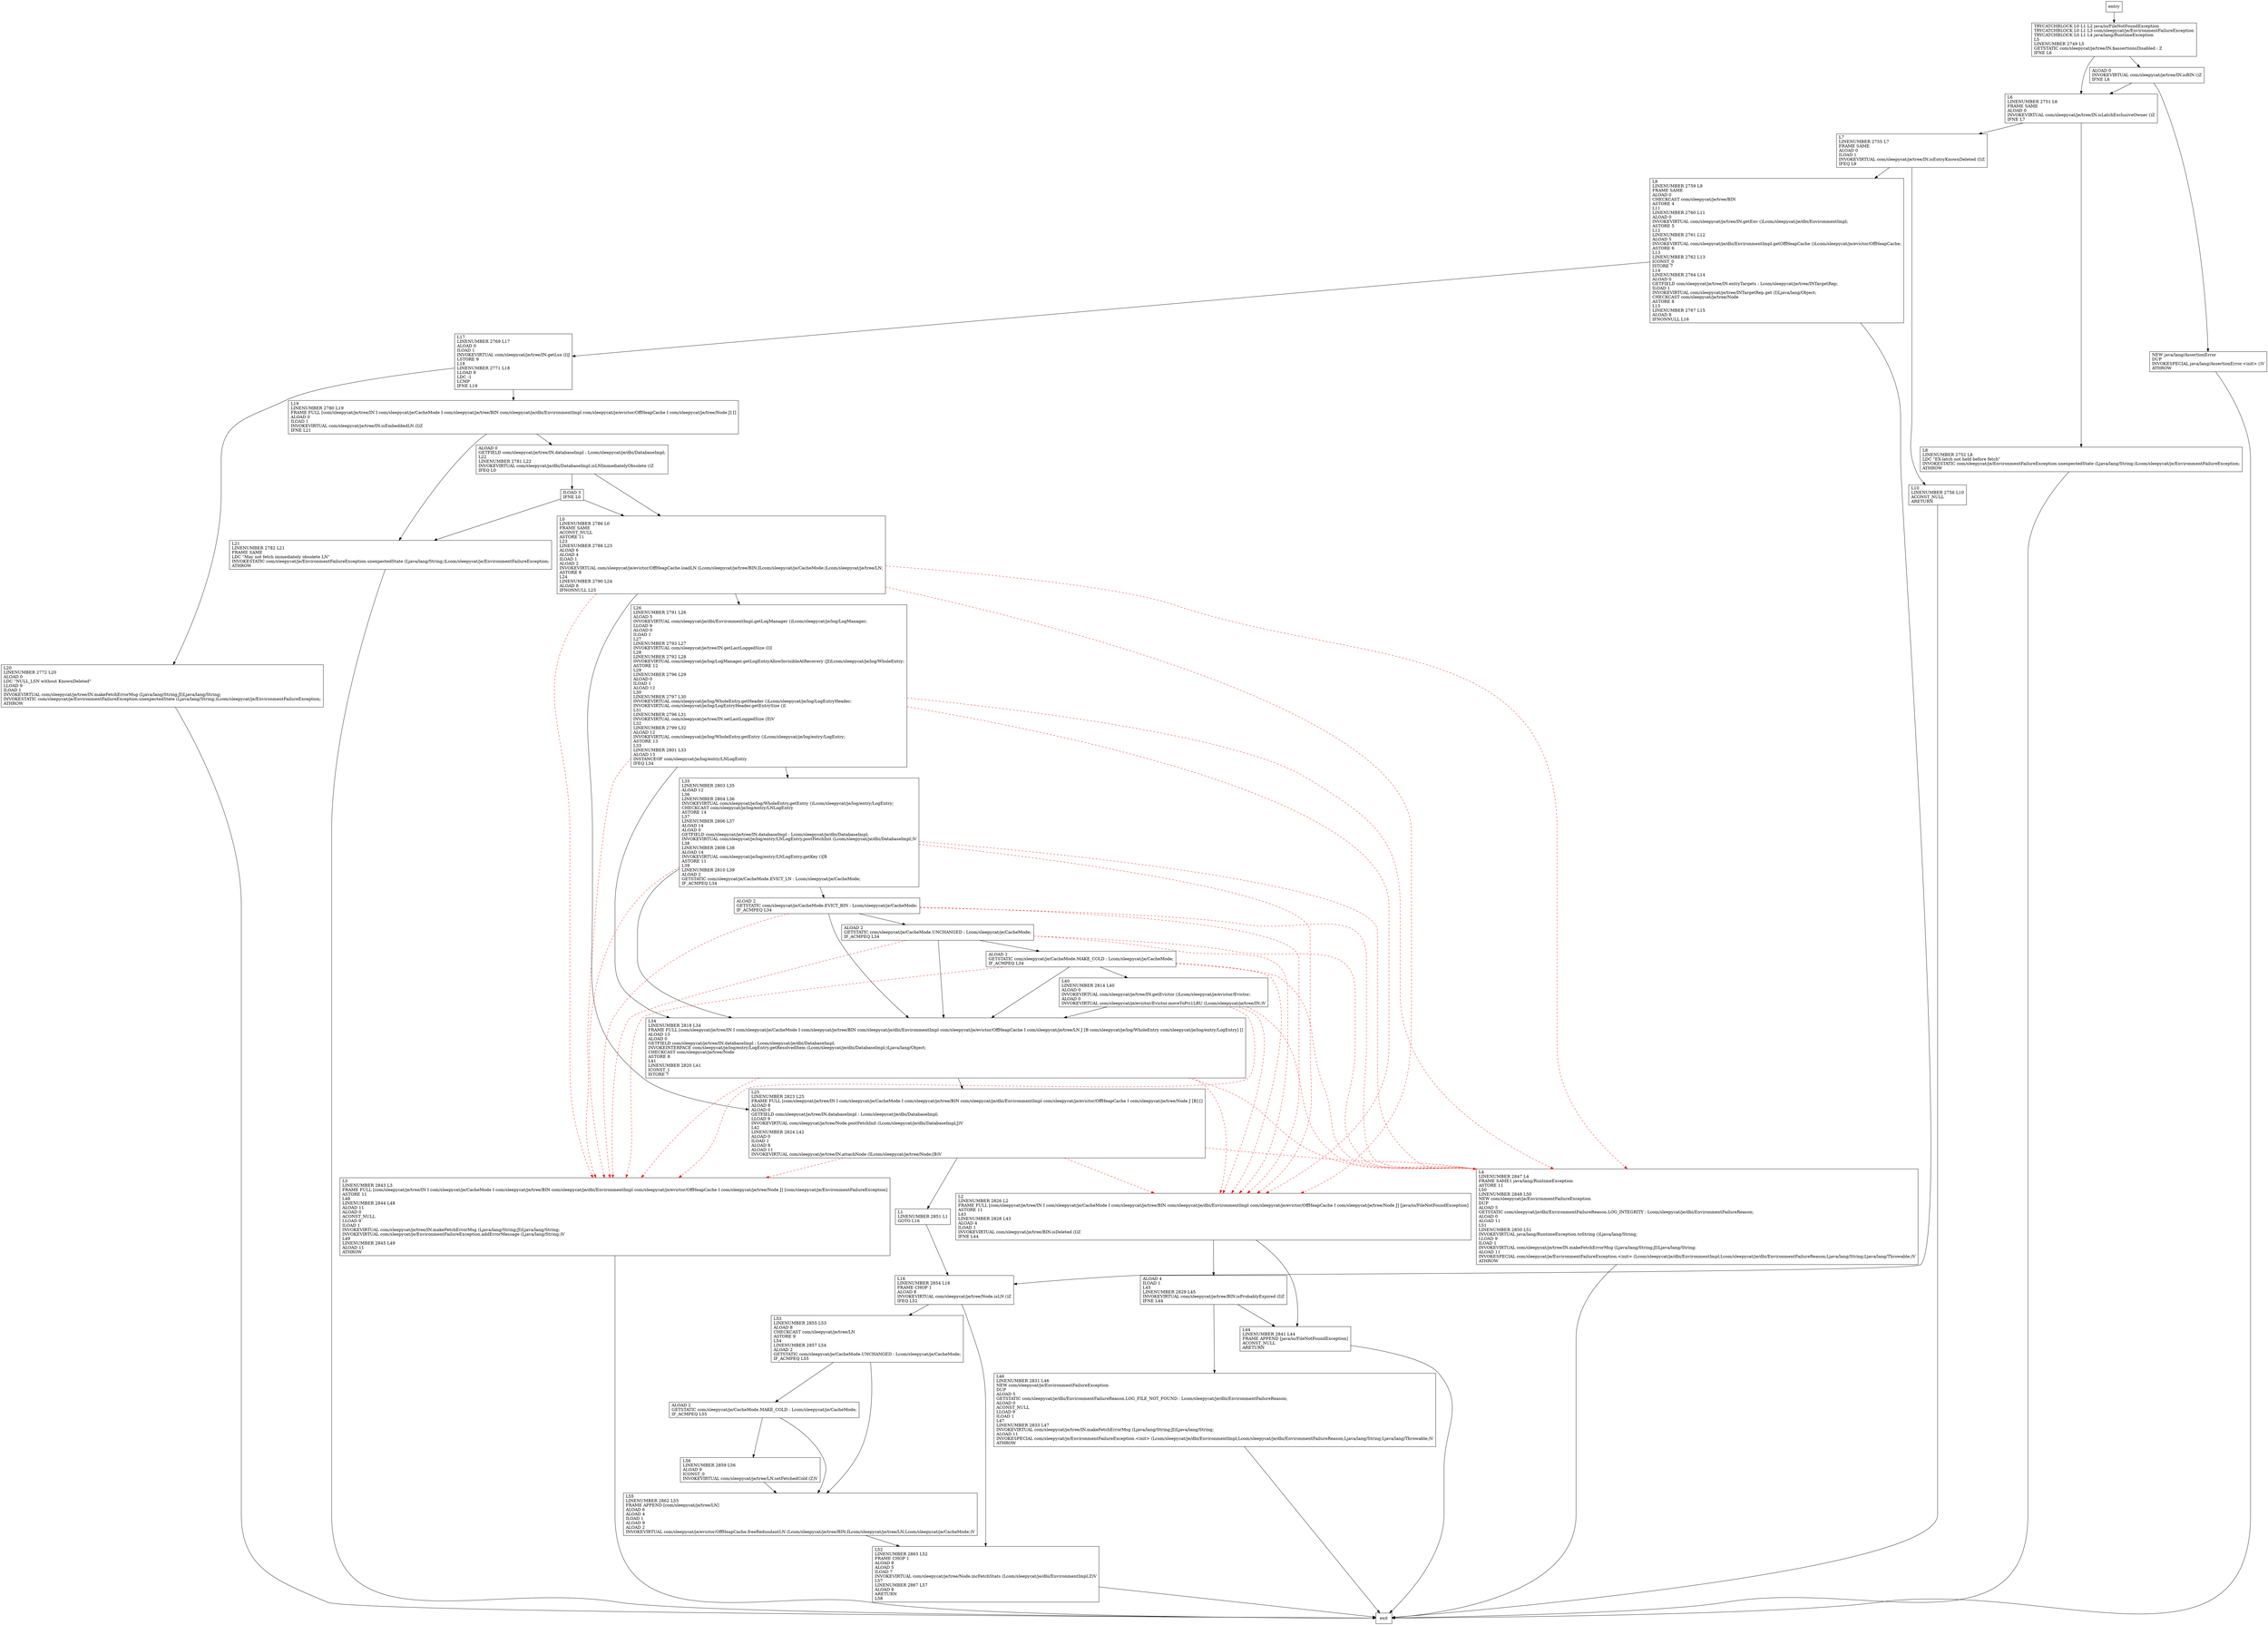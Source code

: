digraph fetchLN {
node [shape=record];
1303262386 [label="L9\lLINENUMBER 2759 L9\lFRAME SAME\lALOAD 0\lCHECKCAST com/sleepycat/je/tree/BIN\lASTORE 4\lL11\lLINENUMBER 2760 L11\lALOAD 0\lINVOKEVIRTUAL com/sleepycat/je/tree/IN.getEnv ()Lcom/sleepycat/je/dbi/EnvironmentImpl;\lASTORE 5\lL12\lLINENUMBER 2761 L12\lALOAD 5\lINVOKEVIRTUAL com/sleepycat/je/dbi/EnvironmentImpl.getOffHeapCache ()Lcom/sleepycat/je/evictor/OffHeapCache;\lASTORE 6\lL13\lLINENUMBER 2762 L13\lICONST_0\lISTORE 7\lL14\lLINENUMBER 2764 L14\lALOAD 0\lGETFIELD com/sleepycat/je/tree/IN.entryTargets : Lcom/sleepycat/je/tree/INTargetRep;\lILOAD 1\lINVOKEVIRTUAL com/sleepycat/je/tree/INTargetRep.get (I)Ljava/lang/Object;\lCHECKCAST com/sleepycat/je/tree/Node\lASTORE 8\lL15\lLINENUMBER 2767 L15\lALOAD 8\lIFNONNULL L16\l"];
184802228 [label="ALOAD 4\lILOAD 1\lL45\lLINENUMBER 2829 L45\lINVOKEVIRTUAL com/sleepycat/je/tree/BIN.isProbablyExpired (I)Z\lIFNE L44\l"];
836071339 [label="L55\lLINENUMBER 2862 L55\lFRAME APPEND [com/sleepycat/je/tree/LN]\lALOAD 6\lALOAD 4\lILOAD 1\lALOAD 9\lALOAD 2\lINVOKEVIRTUAL com/sleepycat/je/evictor/OffHeapCache.freeRedundantLN (Lcom/sleepycat/je/tree/BIN;ILcom/sleepycat/je/tree/LN;Lcom/sleepycat/je/CacheMode;)V\l"];
1284746925 [label="L10\lLINENUMBER 2756 L10\lACONST_NULL\lARETURN\l"];
741791153 [label="ALOAD 2\lGETSTATIC com/sleepycat/je/CacheMode.MAKE_COLD : Lcom/sleepycat/je/CacheMode;\lIF_ACMPEQ L34\l"];
100234423 [label="TRYCATCHBLOCK L0 L1 L2 java/io/FileNotFoundException\lTRYCATCHBLOCK L0 L1 L3 com/sleepycat/je/EnvironmentFailureException\lTRYCATCHBLOCK L0 L1 L4 java/lang/RuntimeException\lL5\lLINENUMBER 2749 L5\lGETSTATIC com/sleepycat/je/tree/IN.$assertionsDisabled : Z\lIFNE L6\l"];
631889434 [label="L4\lLINENUMBER 2847 L4\lFRAME SAME1 java/lang/RuntimeException\lASTORE 11\lL50\lLINENUMBER 2848 L50\lNEW com/sleepycat/je/EnvironmentFailureException\lDUP\lALOAD 5\lGETSTATIC com/sleepycat/je/dbi/EnvironmentFailureReason.LOG_INTEGRITY : Lcom/sleepycat/je/dbi/EnvironmentFailureReason;\lALOAD 0\lALOAD 11\lL51\lLINENUMBER 2850 L51\lINVOKEVIRTUAL java/lang/RuntimeException.toString ()Ljava/lang/String;\lLLOAD 9\lILOAD 1\lINVOKEVIRTUAL com/sleepycat/je/tree/IN.makeFetchErrorMsg (Ljava/lang/String;JI)Ljava/lang/String;\lALOAD 11\lINVOKESPECIAL com/sleepycat/je/EnvironmentFailureException.\<init\> (Lcom/sleepycat/je/dbi/EnvironmentImpl;Lcom/sleepycat/je/dbi/EnvironmentFailureReason;Ljava/lang/String;Ljava/lang/Throwable;)V\lATHROW\l"];
1130918798 [label="L26\lLINENUMBER 2791 L26\lALOAD 5\lINVOKEVIRTUAL com/sleepycat/je/dbi/EnvironmentImpl.getLogManager ()Lcom/sleepycat/je/log/LogManager;\lLLOAD 9\lALOAD 0\lILOAD 1\lL27\lLINENUMBER 2793 L27\lINVOKEVIRTUAL com/sleepycat/je/tree/IN.getLastLoggedSize (I)I\lL28\lLINENUMBER 2792 L28\lINVOKEVIRTUAL com/sleepycat/je/log/LogManager.getLogEntryAllowInvisibleAtRecovery (JI)Lcom/sleepycat/je/log/WholeEntry;\lASTORE 12\lL29\lLINENUMBER 2796 L29\lALOAD 0\lILOAD 1\lALOAD 12\lL30\lLINENUMBER 2797 L30\lINVOKEVIRTUAL com/sleepycat/je/log/WholeEntry.getHeader ()Lcom/sleepycat/je/log/LogEntryHeader;\lINVOKEVIRTUAL com/sleepycat/je/log/LogEntryHeader.getEntrySize ()I\lL31\lLINENUMBER 2796 L31\lINVOKEVIRTUAL com/sleepycat/je/tree/IN.setLastLoggedSize (II)V\lL32\lLINENUMBER 2799 L32\lALOAD 12\lINVOKEVIRTUAL com/sleepycat/je/log/WholeEntry.getEntry ()Lcom/sleepycat/je/log/entry/LogEntry;\lASTORE 13\lL33\lLINENUMBER 2801 L33\lALOAD 13\lINSTANCEOF com/sleepycat/je/log/entry/LNLogEntry\lIFEQ L34\l"];
1506999999 [label="L2\lLINENUMBER 2826 L2\lFRAME FULL [com/sleepycat/je/tree/IN I com/sleepycat/je/CacheMode I com/sleepycat/je/tree/BIN com/sleepycat/je/dbi/EnvironmentImpl com/sleepycat/je/evictor/OffHeapCache I com/sleepycat/je/tree/Node J] [java/io/FileNotFoundException]\lASTORE 11\lL43\lLINENUMBER 2828 L43\lALOAD 4\lILOAD 1\lINVOKEVIRTUAL com/sleepycat/je/tree/BIN.isDeleted (I)Z\lIFNE L44\l"];
1858317170 [label="L40\lLINENUMBER 2814 L40\lALOAD 0\lINVOKEVIRTUAL com/sleepycat/je/tree/IN.getEvictor ()Lcom/sleepycat/je/evictor/Evictor;\lALOAD 0\lINVOKEVIRTUAL com/sleepycat/je/evictor/Evictor.moveToPri1LRU (Lcom/sleepycat/je/tree/IN;)V\l"];
1125005673 [label="L46\lLINENUMBER 2831 L46\lNEW com/sleepycat/je/EnvironmentFailureException\lDUP\lALOAD 5\lGETSTATIC com/sleepycat/je/dbi/EnvironmentFailureReason.LOG_FILE_NOT_FOUND : Lcom/sleepycat/je/dbi/EnvironmentFailureReason;\lALOAD 0\lACONST_NULL\lLLOAD 9\lILOAD 1\lL47\lLINENUMBER 2833 L47\lINVOKEVIRTUAL com/sleepycat/je/tree/IN.makeFetchErrorMsg (Ljava/lang/String;JI)Ljava/lang/String;\lALOAD 11\lINVOKESPECIAL com/sleepycat/je/EnvironmentFailureException.\<init\> (Lcom/sleepycat/je/dbi/EnvironmentImpl;Lcom/sleepycat/je/dbi/EnvironmentFailureReason;Ljava/lang/String;Ljava/lang/Throwable;)V\lATHROW\l"];
666707059 [label="ILOAD 3\lIFNE L0\l"];
897575873 [label="L6\lLINENUMBER 2751 L6\lFRAME SAME\lALOAD 0\lINVOKEVIRTUAL com/sleepycat/je/tree/IN.isLatchExclusiveOwner ()Z\lIFNE L7\l"];
811958849 [label="L52\lLINENUMBER 2865 L52\lFRAME CHOP 1\lALOAD 8\lALOAD 5\lILOAD 7\lINVOKEVIRTUAL com/sleepycat/je/tree/Node.incFetchStats (Lcom/sleepycat/je/dbi/EnvironmentImpl;Z)V\lL57\lLINENUMBER 2867 L57\lALOAD 8\lARETURN\lL58\l"];
767464538 [label="L56\lLINENUMBER 2859 L56\lALOAD 9\lICONST_0\lINVOKEVIRTUAL com/sleepycat/je/tree/LN.setFetchedCold (Z)V\l"];
480389779 [label="L17\lLINENUMBER 2769 L17\lALOAD 0\lILOAD 1\lINVOKEVIRTUAL com/sleepycat/je/tree/IN.getLsn (I)J\lLSTORE 9\lL18\lLINENUMBER 2771 L18\lLLOAD 9\lLDC -1\lLCMP\lIFNE L19\l"];
348333262 [label="L35\lLINENUMBER 2803 L35\lALOAD 12\lL36\lLINENUMBER 2804 L36\lINVOKEVIRTUAL com/sleepycat/je/log/WholeEntry.getEntry ()Lcom/sleepycat/je/log/entry/LogEntry;\lCHECKCAST com/sleepycat/je/log/entry/LNLogEntry\lASTORE 14\lL37\lLINENUMBER 2806 L37\lALOAD 14\lALOAD 0\lGETFIELD com/sleepycat/je/tree/IN.databaseImpl : Lcom/sleepycat/je/dbi/DatabaseImpl;\lINVOKEVIRTUAL com/sleepycat/je/log/entry/LNLogEntry.postFetchInit (Lcom/sleepycat/je/dbi/DatabaseImpl;)V\lL38\lLINENUMBER 2808 L38\lALOAD 14\lINVOKEVIRTUAL com/sleepycat/je/log/entry/LNLogEntry.getKey ()[B\lASTORE 11\lL39\lLINENUMBER 2810 L39\lALOAD 2\lGETSTATIC com/sleepycat/je/CacheMode.EVICT_LN : Lcom/sleepycat/je/CacheMode;\lIF_ACMPEQ L34\l"];
1389105918 [label="L0\lLINENUMBER 2786 L0\lFRAME SAME\lACONST_NULL\lASTORE 11\lL23\lLINENUMBER 2788 L23\lALOAD 6\lALOAD 4\lILOAD 1\lALOAD 2\lINVOKEVIRTUAL com/sleepycat/je/evictor/OffHeapCache.loadLN (Lcom/sleepycat/je/tree/BIN;ILcom/sleepycat/je/CacheMode;)Lcom/sleepycat/je/tree/LN;\lASTORE 8\lL24\lLINENUMBER 2790 L24\lALOAD 8\lIFNONNULL L25\l"];
1906487928 [label="L20\lLINENUMBER 2772 L20\lALOAD 0\lLDC \"NULL_LSN without KnownDeleted\"\lLLOAD 9\lILOAD 1\lINVOKEVIRTUAL com/sleepycat/je/tree/IN.makeFetchErrorMsg (Ljava/lang/String;JI)Ljava/lang/String;\lINVOKESTATIC com/sleepycat/je/EnvironmentFailureException.unexpectedState (Ljava/lang/String;)Lcom/sleepycat/je/EnvironmentFailureException;\lATHROW\l"];
398489086 [label="L3\lLINENUMBER 2843 L3\lFRAME FULL [com/sleepycat/je/tree/IN I com/sleepycat/je/CacheMode I com/sleepycat/je/tree/BIN com/sleepycat/je/dbi/EnvironmentImpl com/sleepycat/je/evictor/OffHeapCache I com/sleepycat/je/tree/Node J] [com/sleepycat/je/EnvironmentFailureException]\lASTORE 11\lL48\lLINENUMBER 2844 L48\lALOAD 11\lALOAD 0\lACONST_NULL\lLLOAD 9\lILOAD 1\lINVOKEVIRTUAL com/sleepycat/je/tree/IN.makeFetchErrorMsg (Ljava/lang/String;JI)Ljava/lang/String;\lINVOKEVIRTUAL com/sleepycat/je/EnvironmentFailureException.addErrorMessage (Ljava/lang/String;)V\lL49\lLINENUMBER 2845 L49\lALOAD 11\lATHROW\l"];
538281489 [label="L19\lLINENUMBER 2780 L19\lFRAME FULL [com/sleepycat/je/tree/IN I com/sleepycat/je/CacheMode I com/sleepycat/je/tree/BIN com/sleepycat/je/dbi/EnvironmentImpl com/sleepycat/je/evictor/OffHeapCache I com/sleepycat/je/tree/Node J] []\lALOAD 0\lILOAD 1\lINVOKEVIRTUAL com/sleepycat/je/tree/IN.isEmbeddedLN (I)Z\lIFNE L21\l"];
632168834 [label="L53\lLINENUMBER 2855 L53\lALOAD 8\lCHECKCAST com/sleepycat/je/tree/LN\lASTORE 9\lL54\lLINENUMBER 2857 L54\lALOAD 2\lGETSTATIC com/sleepycat/je/CacheMode.UNCHANGED : Lcom/sleepycat/je/CacheMode;\lIF_ACMPEQ L55\l"];
1511199897 [label="L34\lLINENUMBER 2818 L34\lFRAME FULL [com/sleepycat/je/tree/IN I com/sleepycat/je/CacheMode I com/sleepycat/je/tree/BIN com/sleepycat/je/dbi/EnvironmentImpl com/sleepycat/je/evictor/OffHeapCache I com/sleepycat/je/tree/LN J [B com/sleepycat/je/log/WholeEntry com/sleepycat/je/log/entry/LogEntry] []\lALOAD 13\lALOAD 0\lGETFIELD com/sleepycat/je/tree/IN.databaseImpl : Lcom/sleepycat/je/dbi/DatabaseImpl;\lINVOKEINTERFACE com/sleepycat/je/log/entry/LogEntry.getResolvedItem (Lcom/sleepycat/je/dbi/DatabaseImpl;)Ljava/lang/Object;\lCHECKCAST com/sleepycat/je/tree/Node\lASTORE 8\lL41\lLINENUMBER 2820 L41\lICONST_1\lISTORE 7\l"];
1502602420 [label="L44\lLINENUMBER 2841 L44\lFRAME APPEND [java/io/FileNotFoundException]\lACONST_NULL\lARETURN\l"];
731126302 [label="L21\lLINENUMBER 2782 L21\lFRAME SAME\lLDC \"May not fetch immediately obsolete LN\"\lINVOKESTATIC com/sleepycat/je/EnvironmentFailureException.unexpectedState (Ljava/lang/String;)Lcom/sleepycat/je/EnvironmentFailureException;\lATHROW\l"];
130410088 [label="L8\lLINENUMBER 2752 L8\lLDC \"EX-latch not held before fetch\"\lINVOKESTATIC com/sleepycat/je/EnvironmentFailureException.unexpectedState (Ljava/lang/String;)Lcom/sleepycat/je/EnvironmentFailureException;\lATHROW\l"];
888958146 [label="L16\lLINENUMBER 2854 L16\lFRAME CHOP 1\lALOAD 8\lINVOKEVIRTUAL com/sleepycat/je/tree/Node.isLN ()Z\lIFEQ L52\l"];
1245070385 [label="L7\lLINENUMBER 2755 L7\lFRAME SAME\lALOAD 0\lILOAD 1\lINVOKEVIRTUAL com/sleepycat/je/tree/IN.isEntryKnownDeleted (I)Z\lIFEQ L9\l"];
61000647 [label="ALOAD 2\lGETSTATIC com/sleepycat/je/CacheMode.MAKE_COLD : Lcom/sleepycat/je/CacheMode;\lIF_ACMPEQ L55\l"];
1137944139 [label="L1\lLINENUMBER 2851 L1\lGOTO L16\l"];
1525151830 [label="ALOAD 2\lGETSTATIC com/sleepycat/je/CacheMode.EVICT_BIN : Lcom/sleepycat/je/CacheMode;\lIF_ACMPEQ L34\l"];
644827890 [label="ALOAD 0\lGETFIELD com/sleepycat/je/tree/IN.databaseImpl : Lcom/sleepycat/je/dbi/DatabaseImpl;\lL22\lLINENUMBER 2781 L22\lINVOKEVIRTUAL com/sleepycat/je/dbi/DatabaseImpl.isLNImmediatelyObsolete ()Z\lIFEQ L0\l"];
559833088 [label="ALOAD 2\lGETSTATIC com/sleepycat/je/CacheMode.UNCHANGED : Lcom/sleepycat/je/CacheMode;\lIF_ACMPEQ L34\l"];
562304789 [label="NEW java/lang/AssertionError\lDUP\lINVOKESPECIAL java/lang/AssertionError.\<init\> ()V\lATHROW\l"];
2065093914 [label="ALOAD 0\lINVOKEVIRTUAL com/sleepycat/je/tree/IN.isBIN ()Z\lIFNE L6\l"];
529308107 [label="L25\lLINENUMBER 2823 L25\lFRAME FULL [com/sleepycat/je/tree/IN I com/sleepycat/je/CacheMode I com/sleepycat/je/tree/BIN com/sleepycat/je/dbi/EnvironmentImpl com/sleepycat/je/evictor/OffHeapCache I com/sleepycat/je/tree/Node J [B] []\lALOAD 8\lALOAD 0\lGETFIELD com/sleepycat/je/tree/IN.databaseImpl : Lcom/sleepycat/je/dbi/DatabaseImpl;\lLLOAD 9\lINVOKEVIRTUAL com/sleepycat/je/tree/Node.postFetchInit (Lcom/sleepycat/je/dbi/DatabaseImpl;J)V\lL42\lLINENUMBER 2824 L42\lALOAD 0\lILOAD 1\lALOAD 8\lALOAD 11\lINVOKEVIRTUAL com/sleepycat/je/tree/IN.attachNode (ILcom/sleepycat/je/tree/Node;[B)V\l"];
entry;
exit;
1303262386 -> 480389779
1303262386 -> 888958146
184802228 -> 1125005673
184802228 -> 1502602420
836071339 -> 811958849
1284746925 -> exit
741791153 -> 398489086 [style=dashed, color=red]
741791153 -> 1511199897
741791153 -> 631889434 [style=dashed, color=red]
741791153 -> 1858317170
741791153 -> 1506999999 [style=dashed, color=red]
100234423 -> 2065093914
100234423 -> 897575873
631889434 -> exit
1130918798 -> 398489086 [style=dashed, color=red]
1130918798 -> 1511199897
1130918798 -> 348333262
1130918798 -> 631889434 [style=dashed, color=red]
1130918798 -> 1506999999 [style=dashed, color=red]
1506999999 -> 184802228
1506999999 -> 1502602420
1858317170 -> 398489086 [style=dashed, color=red]
1858317170 -> 1511199897
1858317170 -> 631889434 [style=dashed, color=red]
1858317170 -> 1506999999 [style=dashed, color=red]
1125005673 -> exit
666707059 -> 1389105918
666707059 -> 731126302
897575873 -> 1245070385
897575873 -> 130410088
811958849 -> exit
767464538 -> 836071339
480389779 -> 1906487928
480389779 -> 538281489
348333262 -> 1525151830
348333262 -> 398489086 [style=dashed, color=red]
348333262 -> 1511199897
348333262 -> 631889434 [style=dashed, color=red]
348333262 -> 1506999999 [style=dashed, color=red]
1389105918 -> 398489086 [style=dashed, color=red]
1389105918 -> 529308107
1389105918 -> 631889434 [style=dashed, color=red]
1389105918 -> 1130918798
1389105918 -> 1506999999 [style=dashed, color=red]
1906487928 -> exit
398489086 -> exit
538281489 -> 644827890
538281489 -> 731126302
632168834 -> 61000647
632168834 -> 836071339
1511199897 -> 398489086 [style=dashed, color=red]
1511199897 -> 529308107
1511199897 -> 631889434 [style=dashed, color=red]
1511199897 -> 1506999999 [style=dashed, color=red]
1502602420 -> exit
731126302 -> exit
130410088 -> exit
888958146 -> 811958849
888958146 -> 632168834
1245070385 -> 1303262386
1245070385 -> 1284746925
61000647 -> 836071339
61000647 -> 767464538
entry -> 100234423
1137944139 -> 888958146
1525151830 -> 559833088
1525151830 -> 398489086 [style=dashed, color=red]
1525151830 -> 1511199897
1525151830 -> 631889434 [style=dashed, color=red]
1525151830 -> 1506999999 [style=dashed, color=red]
644827890 -> 666707059
644827890 -> 1389105918
559833088 -> 741791153
559833088 -> 398489086 [style=dashed, color=red]
559833088 -> 1511199897
559833088 -> 631889434 [style=dashed, color=red]
559833088 -> 1506999999 [style=dashed, color=red]
562304789 -> exit
2065093914 -> 562304789
2065093914 -> 897575873
529308107 -> 1137944139
529308107 -> 398489086 [style=dashed, color=red]
529308107 -> 631889434 [style=dashed, color=red]
529308107 -> 1506999999 [style=dashed, color=red]
}
